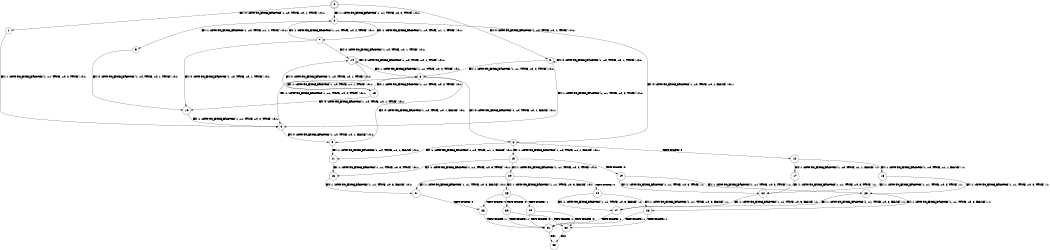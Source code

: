 digraph BCG {
size = "7, 10.5";
center = TRUE;
node [shape = circle];
0 [peripheries = 2];
0 -> 1 [label = "EX !0 !ATOMIC_EXCH_BRANCH (1, +0, TRUE, +0, 1, TRUE) !:0:1:"];
0 -> 2 [label = "EX !1 !ATOMIC_EXCH_BRANCH (1, +1, TRUE, +0, 2, TRUE) !:0:1:"];
0 -> 3 [label = "EX !0 !ATOMIC_EXCH_BRANCH (1, +0, TRUE, +0, 1, TRUE) !:0:1:"];
1 -> 4 [label = "EX !1 !ATOMIC_EXCH_BRANCH (1, +1, TRUE, +0, 2, TRUE) !:0:1:"];
2 -> 5 [label = "EX !1 !ATOMIC_EXCH_BRANCH (1, +0, TRUE, +1, 1, TRUE) !:0:1:"];
2 -> 6 [label = "EX !0 !ATOMIC_EXCH_BRANCH (1, +0, TRUE, +0, 1, FALSE) !:0:1:"];
2 -> 7 [label = "EX !1 !ATOMIC_EXCH_BRANCH (1, +0, TRUE, +1, 1, TRUE) !:0:1:"];
3 -> 4 [label = "EX !1 !ATOMIC_EXCH_BRANCH (1, +1, TRUE, +0, 2, TRUE) !:0:1:"];
3 -> 8 [label = "EX !1 !ATOMIC_EXCH_BRANCH (1, +1, TRUE, +0, 2, TRUE) !:0:1:"];
3 -> 3 [label = "EX !0 !ATOMIC_EXCH_BRANCH (1, +0, TRUE, +0, 1, TRUE) !:0:1:"];
4 -> 9 [label = "EX !0 !ATOMIC_EXCH_BRANCH (1, +0, TRUE, +0, 1, FALSE) !:0:1:"];
5 -> 10 [label = "EX !0 !ATOMIC_EXCH_BRANCH (1, +0, TRUE, +0, 1, TRUE) !:0:1:"];
6 -> 11 [label = "EX !1 !ATOMIC_EXCH_BRANCH (1, +0, TRUE, +1, 1, FALSE) !:0:1:"];
6 -> 12 [label = "TERMINATE !0"];
6 -> 13 [label = "EX !1 !ATOMIC_EXCH_BRANCH (1, +0, TRUE, +1, 1, FALSE) !:0:1:"];
7 -> 10 [label = "EX !0 !ATOMIC_EXCH_BRANCH (1, +0, TRUE, +0, 1, TRUE) !:0:1:"];
7 -> 14 [label = "EX !0 !ATOMIC_EXCH_BRANCH (1, +0, TRUE, +0, 1, TRUE) !:0:1:"];
7 -> 2 [label = "EX !1 !ATOMIC_EXCH_BRANCH (1, +1, TRUE, +0, 2, TRUE) !:0:1:"];
8 -> 9 [label = "EX !0 !ATOMIC_EXCH_BRANCH (1, +0, TRUE, +0, 1, FALSE) !:0:1:"];
8 -> 15 [label = "EX !1 !ATOMIC_EXCH_BRANCH (1, +0, TRUE, +1, 1, TRUE) !:0:1:"];
8 -> 6 [label = "EX !0 !ATOMIC_EXCH_BRANCH (1, +0, TRUE, +0, 1, FALSE) !:0:1:"];
9 -> 11 [label = "EX !1 !ATOMIC_EXCH_BRANCH (1, +0, TRUE, +1, 1, FALSE) !:0:1:"];
10 -> 4 [label = "EX !1 !ATOMIC_EXCH_BRANCH (1, +1, TRUE, +0, 2, TRUE) !:0:1:"];
11 -> 16 [label = "EX !1 !ATOMIC_EXCH_BRANCH (1, +1, TRUE, +0, 3, TRUE) !:0:1:"];
12 -> 17 [label = "EX !1 !ATOMIC_EXCH_BRANCH (1, +0, TRUE, +1, 1, FALSE) !:1:"];
12 -> 18 [label = "EX !1 !ATOMIC_EXCH_BRANCH (1, +0, TRUE, +1, 1, FALSE) !:1:"];
13 -> 16 [label = "EX !1 !ATOMIC_EXCH_BRANCH (1, +1, TRUE, +0, 3, TRUE) !:0:1:"];
13 -> 19 [label = "TERMINATE !0"];
13 -> 20 [label = "EX !1 !ATOMIC_EXCH_BRANCH (1, +1, TRUE, +0, 3, TRUE) !:0:1:"];
14 -> 4 [label = "EX !1 !ATOMIC_EXCH_BRANCH (1, +1, TRUE, +0, 2, TRUE) !:0:1:"];
14 -> 8 [label = "EX !1 !ATOMIC_EXCH_BRANCH (1, +1, TRUE, +0, 2, TRUE) !:0:1:"];
14 -> 14 [label = "EX !0 !ATOMIC_EXCH_BRANCH (1, +0, TRUE, +0, 1, TRUE) !:0:1:"];
15 -> 10 [label = "EX !0 !ATOMIC_EXCH_BRANCH (1, +0, TRUE, +0, 1, TRUE) !:0:1:"];
15 -> 8 [label = "EX !1 !ATOMIC_EXCH_BRANCH (1, +1, TRUE, +0, 2, TRUE) !:0:1:"];
15 -> 14 [label = "EX !0 !ATOMIC_EXCH_BRANCH (1, +0, TRUE, +0, 1, TRUE) !:0:1:"];
16 -> 21 [label = "EX !1 !ATOMIC_EXCH_BRANCH (1, +1, TRUE, +0, 3, FALSE) !:0:1:"];
17 -> 22 [label = "EX !1 !ATOMIC_EXCH_BRANCH (1, +1, TRUE, +0, 3, TRUE) !:1:"];
18 -> 22 [label = "EX !1 !ATOMIC_EXCH_BRANCH (1, +1, TRUE, +0, 3, TRUE) !:1:"];
18 -> 23 [label = "EX !1 !ATOMIC_EXCH_BRANCH (1, +1, TRUE, +0, 3, TRUE) !:1:"];
19 -> 22 [label = "EX !1 !ATOMIC_EXCH_BRANCH (1, +1, TRUE, +0, 3, TRUE) !:1:"];
19 -> 23 [label = "EX !1 !ATOMIC_EXCH_BRANCH (1, +1, TRUE, +0, 3, TRUE) !:1:"];
20 -> 21 [label = "EX !1 !ATOMIC_EXCH_BRANCH (1, +1, TRUE, +0, 3, FALSE) !:0:1:"];
20 -> 24 [label = "TERMINATE !0"];
20 -> 25 [label = "EX !1 !ATOMIC_EXCH_BRANCH (1, +1, TRUE, +0, 3, FALSE) !:0:1:"];
21 -> 26 [label = "TERMINATE !0"];
22 -> 27 [label = "EX !1 !ATOMIC_EXCH_BRANCH (1, +1, TRUE, +0, 3, FALSE) !:1:"];
23 -> 27 [label = "EX !1 !ATOMIC_EXCH_BRANCH (1, +1, TRUE, +0, 3, FALSE) !:1:"];
23 -> 28 [label = "EX !1 !ATOMIC_EXCH_BRANCH (1, +1, TRUE, +0, 3, FALSE) !:1:"];
24 -> 27 [label = "EX !1 !ATOMIC_EXCH_BRANCH (1, +1, TRUE, +0, 3, FALSE) !:1:"];
24 -> 28 [label = "EX !1 !ATOMIC_EXCH_BRANCH (1, +1, TRUE, +0, 3, FALSE) !:1:"];
25 -> 26 [label = "TERMINATE !0"];
25 -> 29 [label = "TERMINATE !1"];
25 -> 30 [label = "TERMINATE !0"];
26 -> 31 [label = "TERMINATE !1"];
27 -> 31 [label = "TERMINATE !1"];
28 -> 31 [label = "TERMINATE !1"];
28 -> 32 [label = "TERMINATE !1"];
29 -> 31 [label = "TERMINATE !0"];
29 -> 32 [label = "TERMINATE !0"];
30 -> 31 [label = "TERMINATE !1"];
30 -> 32 [label = "TERMINATE !1"];
31 -> 33 [label = "exit"];
32 -> 33 [label = "exit"];
}

